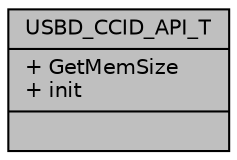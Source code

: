 digraph "USBD_CCID_API_T"
{
  edge [fontname="Helvetica",fontsize="10",labelfontname="Helvetica",labelfontsize="10"];
  node [fontname="Helvetica",fontsize="10",shape=record];
  Node0 [label="{USBD_CCID_API_T\n|+ GetMemSize\l+ init\l|}",height=0.2,width=0.4,color="black", fillcolor="grey75", style="filled", fontcolor="black"];
}
